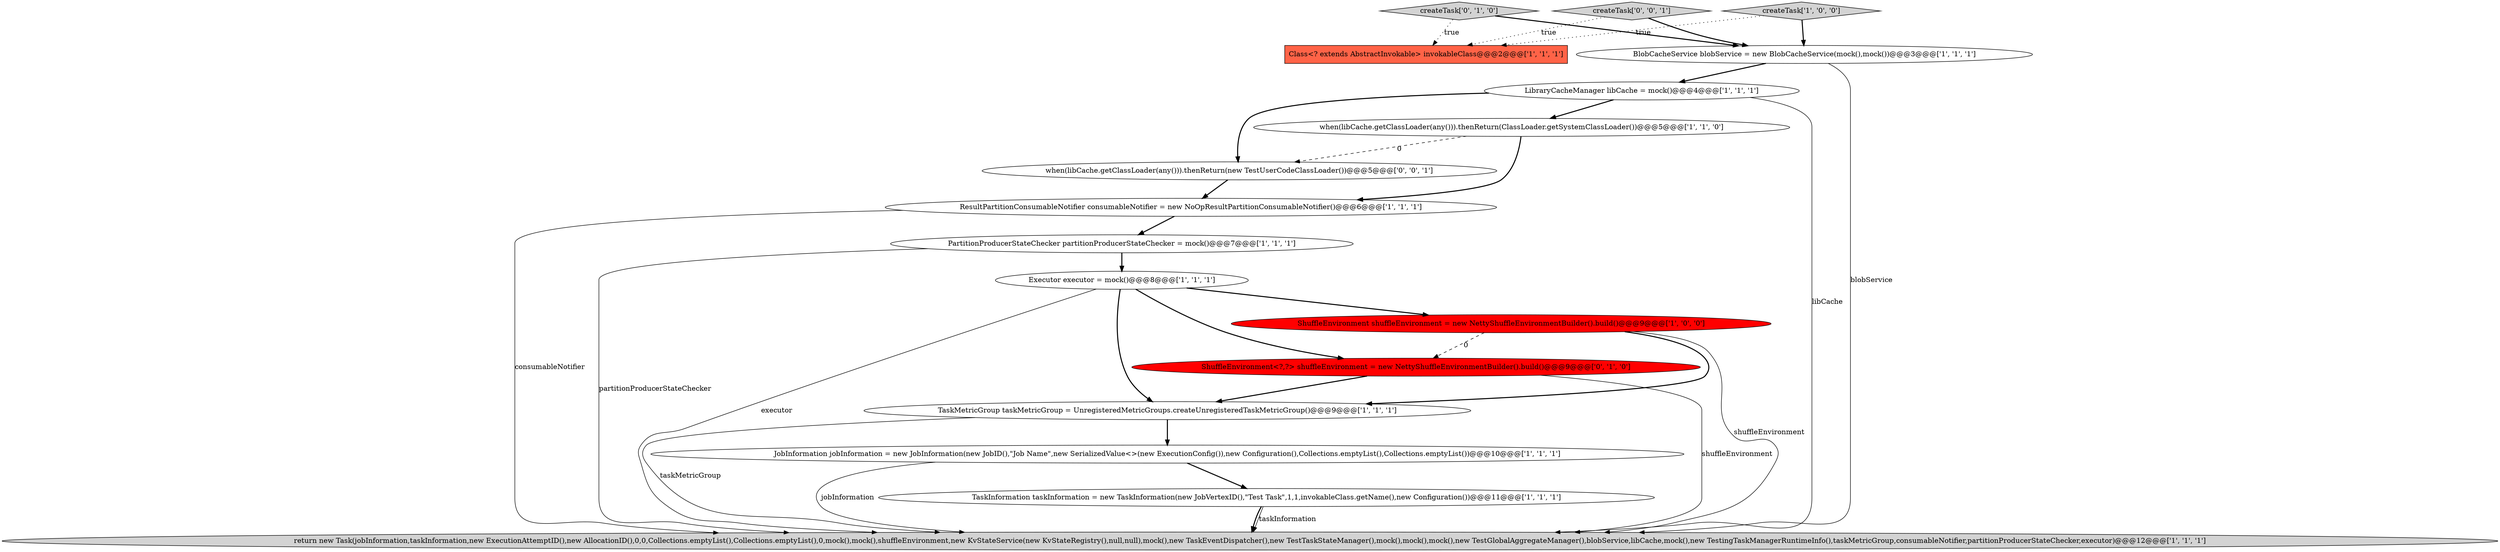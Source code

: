 digraph {
14 [style = filled, label = "ShuffleEnvironment<?,?> shuffleEnvironment = new NettyShuffleEnvironmentBuilder().build()@@@9@@@['0', '1', '0']", fillcolor = red, shape = ellipse image = "AAA1AAABBB2BBB"];
12 [style = filled, label = "JobInformation jobInformation = new JobInformation(new JobID(),\"Job Name\",new SerializedValue<>(new ExecutionConfig()),new Configuration(),Collections.emptyList(),Collections.emptyList())@@@10@@@['1', '1', '1']", fillcolor = white, shape = ellipse image = "AAA0AAABBB1BBB"];
7 [style = filled, label = "ShuffleEnvironment shuffleEnvironment = new NettyShuffleEnvironmentBuilder().build()@@@9@@@['1', '0', '0']", fillcolor = red, shape = ellipse image = "AAA1AAABBB1BBB"];
3 [style = filled, label = "LibraryCacheManager libCache = mock()@@@4@@@['1', '1', '1']", fillcolor = white, shape = ellipse image = "AAA0AAABBB1BBB"];
13 [style = filled, label = "createTask['0', '1', '0']", fillcolor = lightgray, shape = diamond image = "AAA0AAABBB2BBB"];
2 [style = filled, label = "TaskMetricGroup taskMetricGroup = UnregisteredMetricGroups.createUnregisteredTaskMetricGroup()@@@9@@@['1', '1', '1']", fillcolor = white, shape = ellipse image = "AAA0AAABBB1BBB"];
8 [style = filled, label = "PartitionProducerStateChecker partitionProducerStateChecker = mock()@@@7@@@['1', '1', '1']", fillcolor = white, shape = ellipse image = "AAA0AAABBB1BBB"];
11 [style = filled, label = "createTask['1', '0', '0']", fillcolor = lightgray, shape = diamond image = "AAA0AAABBB1BBB"];
9 [style = filled, label = "return new Task(jobInformation,taskInformation,new ExecutionAttemptID(),new AllocationID(),0,0,Collections.emptyList(),Collections.emptyList(),0,mock(),mock(),shuffleEnvironment,new KvStateService(new KvStateRegistry(),null,null),mock(),new TaskEventDispatcher(),new TestTaskStateManager(),mock(),mock(),mock(),new TestGlobalAggregateManager(),blobService,libCache,mock(),new TestingTaskManagerRuntimeInfo(),taskMetricGroup,consumableNotifier,partitionProducerStateChecker,executor)@@@12@@@['1', '1', '1']", fillcolor = lightgray, shape = ellipse image = "AAA0AAABBB1BBB"];
16 [style = filled, label = "when(libCache.getClassLoader(any())).thenReturn(new TestUserCodeClassLoader())@@@5@@@['0', '0', '1']", fillcolor = white, shape = ellipse image = "AAA0AAABBB3BBB"];
5 [style = filled, label = "TaskInformation taskInformation = new TaskInformation(new JobVertexID(),\"Test Task\",1,1,invokableClass.getName(),new Configuration())@@@11@@@['1', '1', '1']", fillcolor = white, shape = ellipse image = "AAA0AAABBB1BBB"];
1 [style = filled, label = "Class<? extends AbstractInvokable> invokableClass@@@2@@@['1', '1', '1']", fillcolor = tomato, shape = box image = "AAA0AAABBB1BBB"];
10 [style = filled, label = "BlobCacheService blobService = new BlobCacheService(mock(),mock())@@@3@@@['1', '1', '1']", fillcolor = white, shape = ellipse image = "AAA0AAABBB1BBB"];
4 [style = filled, label = "when(libCache.getClassLoader(any())).thenReturn(ClassLoader.getSystemClassLoader())@@@5@@@['1', '1', '0']", fillcolor = white, shape = ellipse image = "AAA0AAABBB1BBB"];
0 [style = filled, label = "Executor executor = mock()@@@8@@@['1', '1', '1']", fillcolor = white, shape = ellipse image = "AAA0AAABBB1BBB"];
6 [style = filled, label = "ResultPartitionConsumableNotifier consumableNotifier = new NoOpResultPartitionConsumableNotifier()@@@6@@@['1', '1', '1']", fillcolor = white, shape = ellipse image = "AAA0AAABBB1BBB"];
15 [style = filled, label = "createTask['0', '0', '1']", fillcolor = lightgray, shape = diamond image = "AAA0AAABBB3BBB"];
13->10 [style = bold, label=""];
0->9 [style = solid, label="executor"];
15->10 [style = bold, label=""];
4->16 [style = dashed, label="0"];
12->5 [style = bold, label=""];
5->9 [style = bold, label=""];
4->6 [style = bold, label=""];
2->9 [style = solid, label="taskMetricGroup"];
7->14 [style = dashed, label="0"];
11->1 [style = dotted, label="true"];
16->6 [style = bold, label=""];
0->2 [style = bold, label=""];
10->9 [style = solid, label="blobService"];
10->3 [style = bold, label=""];
3->9 [style = solid, label="libCache"];
3->16 [style = bold, label=""];
14->9 [style = solid, label="shuffleEnvironment"];
3->4 [style = bold, label=""];
2->12 [style = bold, label=""];
0->7 [style = bold, label=""];
8->0 [style = bold, label=""];
6->9 [style = solid, label="consumableNotifier"];
13->1 [style = dotted, label="true"];
8->9 [style = solid, label="partitionProducerStateChecker"];
0->14 [style = bold, label=""];
11->10 [style = bold, label=""];
7->2 [style = bold, label=""];
15->1 [style = dotted, label="true"];
6->8 [style = bold, label=""];
12->9 [style = solid, label="jobInformation"];
14->2 [style = bold, label=""];
5->9 [style = solid, label="taskInformation"];
7->9 [style = solid, label="shuffleEnvironment"];
}
